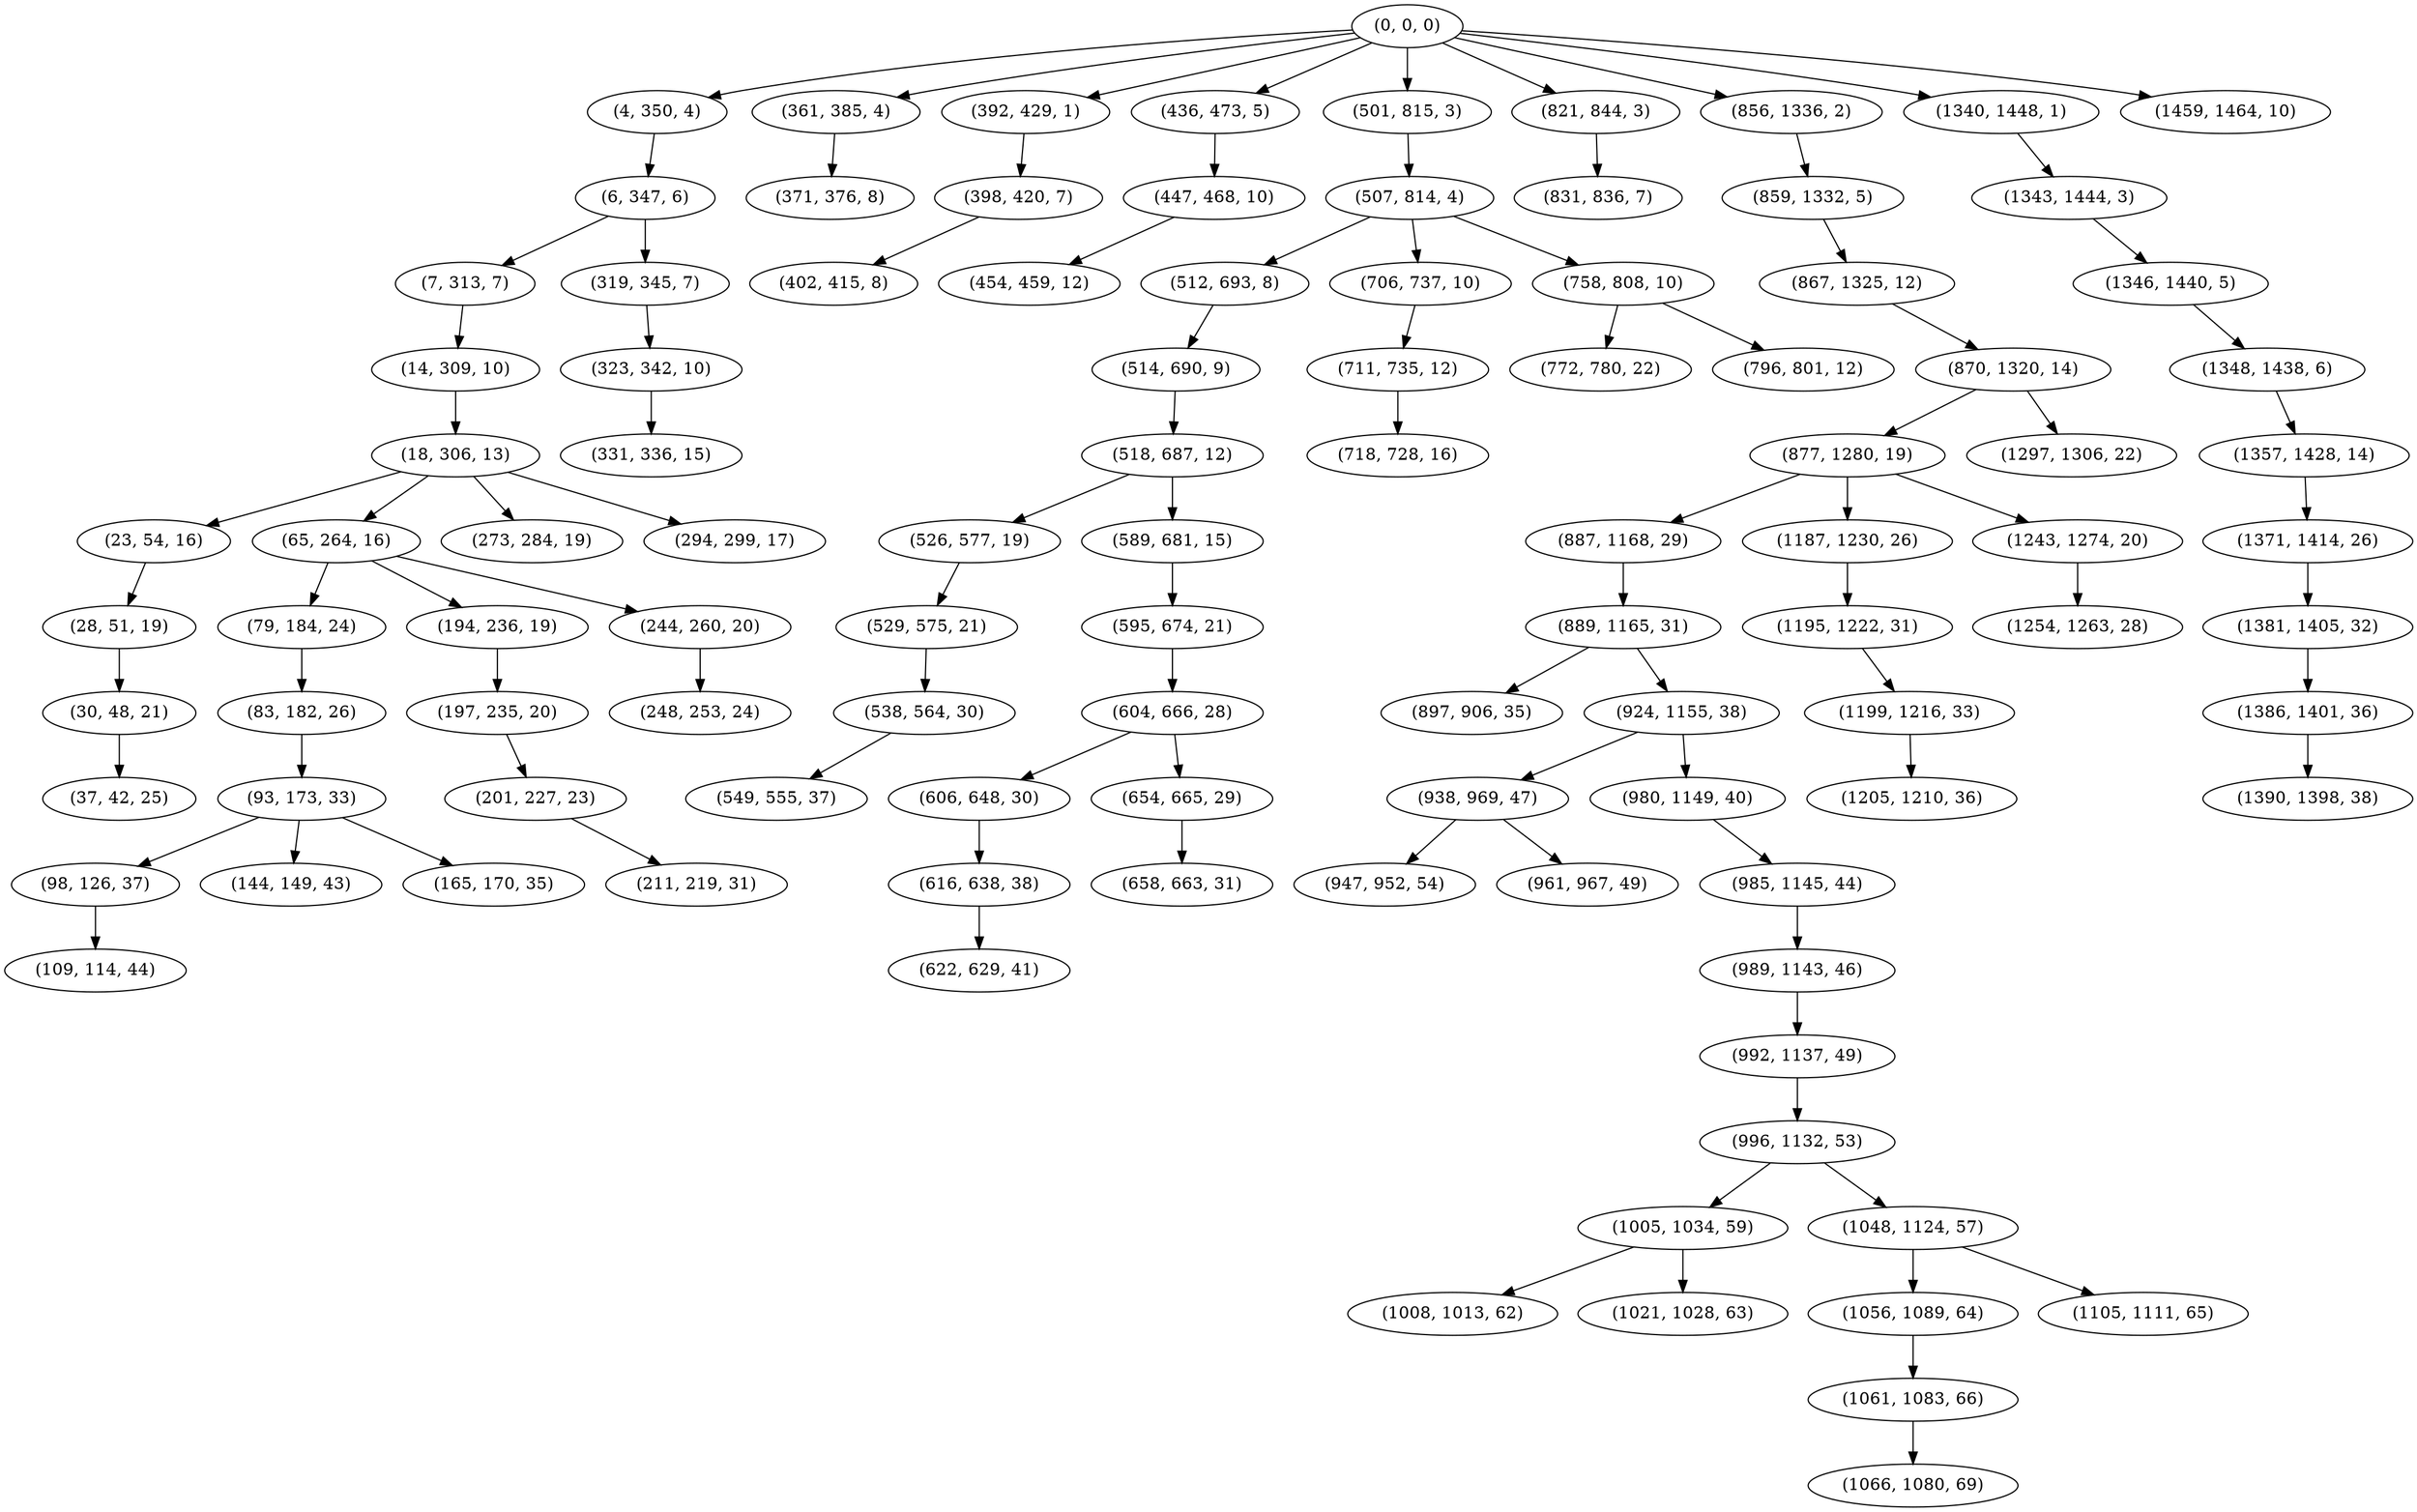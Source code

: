 digraph tree {
    "(0, 0, 0)";
    "(4, 350, 4)";
    "(6, 347, 6)";
    "(7, 313, 7)";
    "(14, 309, 10)";
    "(18, 306, 13)";
    "(23, 54, 16)";
    "(28, 51, 19)";
    "(30, 48, 21)";
    "(37, 42, 25)";
    "(65, 264, 16)";
    "(79, 184, 24)";
    "(83, 182, 26)";
    "(93, 173, 33)";
    "(98, 126, 37)";
    "(109, 114, 44)";
    "(144, 149, 43)";
    "(165, 170, 35)";
    "(194, 236, 19)";
    "(197, 235, 20)";
    "(201, 227, 23)";
    "(211, 219, 31)";
    "(244, 260, 20)";
    "(248, 253, 24)";
    "(273, 284, 19)";
    "(294, 299, 17)";
    "(319, 345, 7)";
    "(323, 342, 10)";
    "(331, 336, 15)";
    "(361, 385, 4)";
    "(371, 376, 8)";
    "(392, 429, 1)";
    "(398, 420, 7)";
    "(402, 415, 8)";
    "(436, 473, 5)";
    "(447, 468, 10)";
    "(454, 459, 12)";
    "(501, 815, 3)";
    "(507, 814, 4)";
    "(512, 693, 8)";
    "(514, 690, 9)";
    "(518, 687, 12)";
    "(526, 577, 19)";
    "(529, 575, 21)";
    "(538, 564, 30)";
    "(549, 555, 37)";
    "(589, 681, 15)";
    "(595, 674, 21)";
    "(604, 666, 28)";
    "(606, 648, 30)";
    "(616, 638, 38)";
    "(622, 629, 41)";
    "(654, 665, 29)";
    "(658, 663, 31)";
    "(706, 737, 10)";
    "(711, 735, 12)";
    "(718, 728, 16)";
    "(758, 808, 10)";
    "(772, 780, 22)";
    "(796, 801, 12)";
    "(821, 844, 3)";
    "(831, 836, 7)";
    "(856, 1336, 2)";
    "(859, 1332, 5)";
    "(867, 1325, 12)";
    "(870, 1320, 14)";
    "(877, 1280, 19)";
    "(887, 1168, 29)";
    "(889, 1165, 31)";
    "(897, 906, 35)";
    "(924, 1155, 38)";
    "(938, 969, 47)";
    "(947, 952, 54)";
    "(961, 967, 49)";
    "(980, 1149, 40)";
    "(985, 1145, 44)";
    "(989, 1143, 46)";
    "(992, 1137, 49)";
    "(996, 1132, 53)";
    "(1005, 1034, 59)";
    "(1008, 1013, 62)";
    "(1021, 1028, 63)";
    "(1048, 1124, 57)";
    "(1056, 1089, 64)";
    "(1061, 1083, 66)";
    "(1066, 1080, 69)";
    "(1105, 1111, 65)";
    "(1187, 1230, 26)";
    "(1195, 1222, 31)";
    "(1199, 1216, 33)";
    "(1205, 1210, 36)";
    "(1243, 1274, 20)";
    "(1254, 1263, 28)";
    "(1297, 1306, 22)";
    "(1340, 1448, 1)";
    "(1343, 1444, 3)";
    "(1346, 1440, 5)";
    "(1348, 1438, 6)";
    "(1357, 1428, 14)";
    "(1371, 1414, 26)";
    "(1381, 1405, 32)";
    "(1386, 1401, 36)";
    "(1390, 1398, 38)";
    "(1459, 1464, 10)";
    "(0, 0, 0)" -> "(4, 350, 4)";
    "(0, 0, 0)" -> "(361, 385, 4)";
    "(0, 0, 0)" -> "(392, 429, 1)";
    "(0, 0, 0)" -> "(436, 473, 5)";
    "(0, 0, 0)" -> "(501, 815, 3)";
    "(0, 0, 0)" -> "(821, 844, 3)";
    "(0, 0, 0)" -> "(856, 1336, 2)";
    "(0, 0, 0)" -> "(1340, 1448, 1)";
    "(0, 0, 0)" -> "(1459, 1464, 10)";
    "(4, 350, 4)" -> "(6, 347, 6)";
    "(6, 347, 6)" -> "(7, 313, 7)";
    "(6, 347, 6)" -> "(319, 345, 7)";
    "(7, 313, 7)" -> "(14, 309, 10)";
    "(14, 309, 10)" -> "(18, 306, 13)";
    "(18, 306, 13)" -> "(23, 54, 16)";
    "(18, 306, 13)" -> "(65, 264, 16)";
    "(18, 306, 13)" -> "(273, 284, 19)";
    "(18, 306, 13)" -> "(294, 299, 17)";
    "(23, 54, 16)" -> "(28, 51, 19)";
    "(28, 51, 19)" -> "(30, 48, 21)";
    "(30, 48, 21)" -> "(37, 42, 25)";
    "(65, 264, 16)" -> "(79, 184, 24)";
    "(65, 264, 16)" -> "(194, 236, 19)";
    "(65, 264, 16)" -> "(244, 260, 20)";
    "(79, 184, 24)" -> "(83, 182, 26)";
    "(83, 182, 26)" -> "(93, 173, 33)";
    "(93, 173, 33)" -> "(98, 126, 37)";
    "(93, 173, 33)" -> "(144, 149, 43)";
    "(93, 173, 33)" -> "(165, 170, 35)";
    "(98, 126, 37)" -> "(109, 114, 44)";
    "(194, 236, 19)" -> "(197, 235, 20)";
    "(197, 235, 20)" -> "(201, 227, 23)";
    "(201, 227, 23)" -> "(211, 219, 31)";
    "(244, 260, 20)" -> "(248, 253, 24)";
    "(319, 345, 7)" -> "(323, 342, 10)";
    "(323, 342, 10)" -> "(331, 336, 15)";
    "(361, 385, 4)" -> "(371, 376, 8)";
    "(392, 429, 1)" -> "(398, 420, 7)";
    "(398, 420, 7)" -> "(402, 415, 8)";
    "(436, 473, 5)" -> "(447, 468, 10)";
    "(447, 468, 10)" -> "(454, 459, 12)";
    "(501, 815, 3)" -> "(507, 814, 4)";
    "(507, 814, 4)" -> "(512, 693, 8)";
    "(507, 814, 4)" -> "(706, 737, 10)";
    "(507, 814, 4)" -> "(758, 808, 10)";
    "(512, 693, 8)" -> "(514, 690, 9)";
    "(514, 690, 9)" -> "(518, 687, 12)";
    "(518, 687, 12)" -> "(526, 577, 19)";
    "(518, 687, 12)" -> "(589, 681, 15)";
    "(526, 577, 19)" -> "(529, 575, 21)";
    "(529, 575, 21)" -> "(538, 564, 30)";
    "(538, 564, 30)" -> "(549, 555, 37)";
    "(589, 681, 15)" -> "(595, 674, 21)";
    "(595, 674, 21)" -> "(604, 666, 28)";
    "(604, 666, 28)" -> "(606, 648, 30)";
    "(604, 666, 28)" -> "(654, 665, 29)";
    "(606, 648, 30)" -> "(616, 638, 38)";
    "(616, 638, 38)" -> "(622, 629, 41)";
    "(654, 665, 29)" -> "(658, 663, 31)";
    "(706, 737, 10)" -> "(711, 735, 12)";
    "(711, 735, 12)" -> "(718, 728, 16)";
    "(758, 808, 10)" -> "(772, 780, 22)";
    "(758, 808, 10)" -> "(796, 801, 12)";
    "(821, 844, 3)" -> "(831, 836, 7)";
    "(856, 1336, 2)" -> "(859, 1332, 5)";
    "(859, 1332, 5)" -> "(867, 1325, 12)";
    "(867, 1325, 12)" -> "(870, 1320, 14)";
    "(870, 1320, 14)" -> "(877, 1280, 19)";
    "(870, 1320, 14)" -> "(1297, 1306, 22)";
    "(877, 1280, 19)" -> "(887, 1168, 29)";
    "(877, 1280, 19)" -> "(1187, 1230, 26)";
    "(877, 1280, 19)" -> "(1243, 1274, 20)";
    "(887, 1168, 29)" -> "(889, 1165, 31)";
    "(889, 1165, 31)" -> "(897, 906, 35)";
    "(889, 1165, 31)" -> "(924, 1155, 38)";
    "(924, 1155, 38)" -> "(938, 969, 47)";
    "(924, 1155, 38)" -> "(980, 1149, 40)";
    "(938, 969, 47)" -> "(947, 952, 54)";
    "(938, 969, 47)" -> "(961, 967, 49)";
    "(980, 1149, 40)" -> "(985, 1145, 44)";
    "(985, 1145, 44)" -> "(989, 1143, 46)";
    "(989, 1143, 46)" -> "(992, 1137, 49)";
    "(992, 1137, 49)" -> "(996, 1132, 53)";
    "(996, 1132, 53)" -> "(1005, 1034, 59)";
    "(996, 1132, 53)" -> "(1048, 1124, 57)";
    "(1005, 1034, 59)" -> "(1008, 1013, 62)";
    "(1005, 1034, 59)" -> "(1021, 1028, 63)";
    "(1048, 1124, 57)" -> "(1056, 1089, 64)";
    "(1048, 1124, 57)" -> "(1105, 1111, 65)";
    "(1056, 1089, 64)" -> "(1061, 1083, 66)";
    "(1061, 1083, 66)" -> "(1066, 1080, 69)";
    "(1187, 1230, 26)" -> "(1195, 1222, 31)";
    "(1195, 1222, 31)" -> "(1199, 1216, 33)";
    "(1199, 1216, 33)" -> "(1205, 1210, 36)";
    "(1243, 1274, 20)" -> "(1254, 1263, 28)";
    "(1340, 1448, 1)" -> "(1343, 1444, 3)";
    "(1343, 1444, 3)" -> "(1346, 1440, 5)";
    "(1346, 1440, 5)" -> "(1348, 1438, 6)";
    "(1348, 1438, 6)" -> "(1357, 1428, 14)";
    "(1357, 1428, 14)" -> "(1371, 1414, 26)";
    "(1371, 1414, 26)" -> "(1381, 1405, 32)";
    "(1381, 1405, 32)" -> "(1386, 1401, 36)";
    "(1386, 1401, 36)" -> "(1390, 1398, 38)";
}
